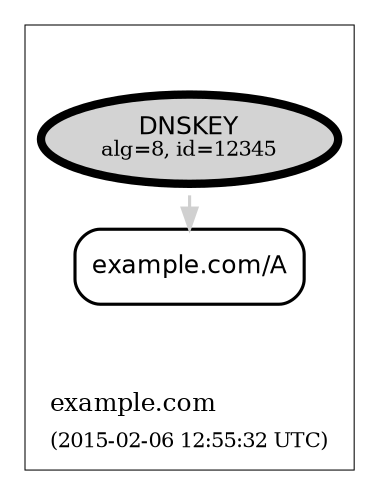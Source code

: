 digraph {
  graph [compound=true, rankdir=BT, ranksep=0.3];
	node [label="\N",
		penwidth=1.5
	];
	edge [penwidth=1.5];

  subgraph "cluster_example.com" {
		graph [label=<<TABLE BORDER="0"><TR><TD ALIGN="LEFT"><FONT POINT-SIZE="12">example.com</FONT></TD></TR><TR><TD ALIGN="LEFT"><FONT POINT-SIZE="10">(2015-02-06 12:55:32 UTC)</FONT></TD></TR></TABLE>>,
				labeljust=l,
				penwidth=0.5
		];
		"cluster_example.com_top" [shape=point, style=invis];
		"cluster_example.com_bottom" [shape=point, style=invis];
		"DNSKEY-0|example.com|8|54321"	 [color="#000000",
			fillcolor="lightgray",
			label=<<FONT POINT-SIZE="12" FACE="Helvetica">DNSKEY</FONT><BR/><FONT POINT-SIZE="10">alg=8, id=12345</FONT>>,
			shape=ellipse,
			style=filled,
		  penwidth=4.0];
    "RRset-10|example.com|A" [color="#000000",
						fillcolor="#ffffff",
						label=<<FONT POINT-SIZE="12" FACE="Helvetica">example.com/A</FONT>>,
						shape=rectangle,
						style="rounded,filled"];
  }
	"cluster_example.com_bottom" -> "RRset-10|example.com|A" [style=invis];
	"RRset-10|example.com|A" -> "DNSKEY-0|example.com|8|54321" [dir=back,
		color="#d0d0d0",
		style="dashed"];
	"DNSKEY-0|example.com|8|54321" -> "cluster_example.com_top" [style=invis];
}

